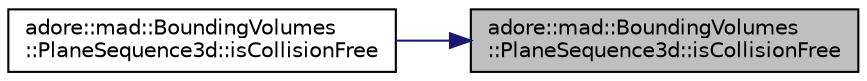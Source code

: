 digraph "adore::mad::BoundingVolumes::PlaneSequence3d::isCollisionFree"
{
 // LATEX_PDF_SIZE
  edge [fontname="Helvetica",fontsize="10",labelfontname="Helvetica",labelfontsize="10"];
  node [fontname="Helvetica",fontsize="10",shape=record];
  rankdir="RL";
  Node1 [label="adore::mad::BoundingVolumes\l::PlaneSequence3d::isCollisionFree",height=0.2,width=0.4,color="black", fillcolor="grey75", style="filled", fontcolor="black",tooltip=" "];
  Node1 -> Node2 [dir="back",color="midnightblue",fontsize="10",style="solid",fontname="Helvetica"];
  Node2 [label="adore::mad::BoundingVolumes\l::PlaneSequence3d::isCollisionFree",height=0.2,width=0.4,color="black", fillcolor="white", style="filled",URL="$classadore_1_1mad_1_1BoundingVolumes_1_1PlaneSequence3d.html#a009aa2f6a2676b40f447c2345925ebda",tooltip=" "];
}
